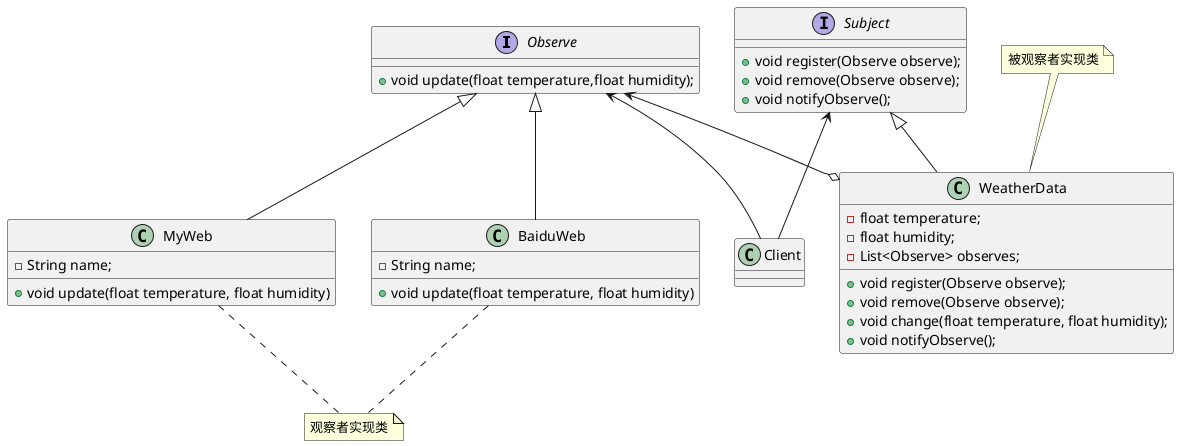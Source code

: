 @startuml

interface Observe{
    +void update(float temperature,float humidity);
}
class MyWeb{
    -String name;
    +void update(float temperature, float humidity)
}
class BaiduWeb{
    -String name;
    +void update(float temperature, float humidity)
}
Observe <|-- MyWeb
Observe <|-- BaiduWeb
note "观察者实现类" as N1
MyWeb..N1
BaiduWeb..N1

interface Subject{
    +void register(Observe observe);
    +void remove(Observe observe);
    +void notifyObserve();
}
class WeatherData{
    -float temperature;
    -float humidity;
    -List<Observe> observes;
    +void register(Observe observe);
    +void remove(Observe observe);
    +void change(float temperature, float humidity);
    +void notifyObserve();
}
note top of WeatherData : 被观察者实现类
Subject <|-- WeatherData

Observe <--o WeatherData

Subject <-- Client
Observe <-- Client

@enduml